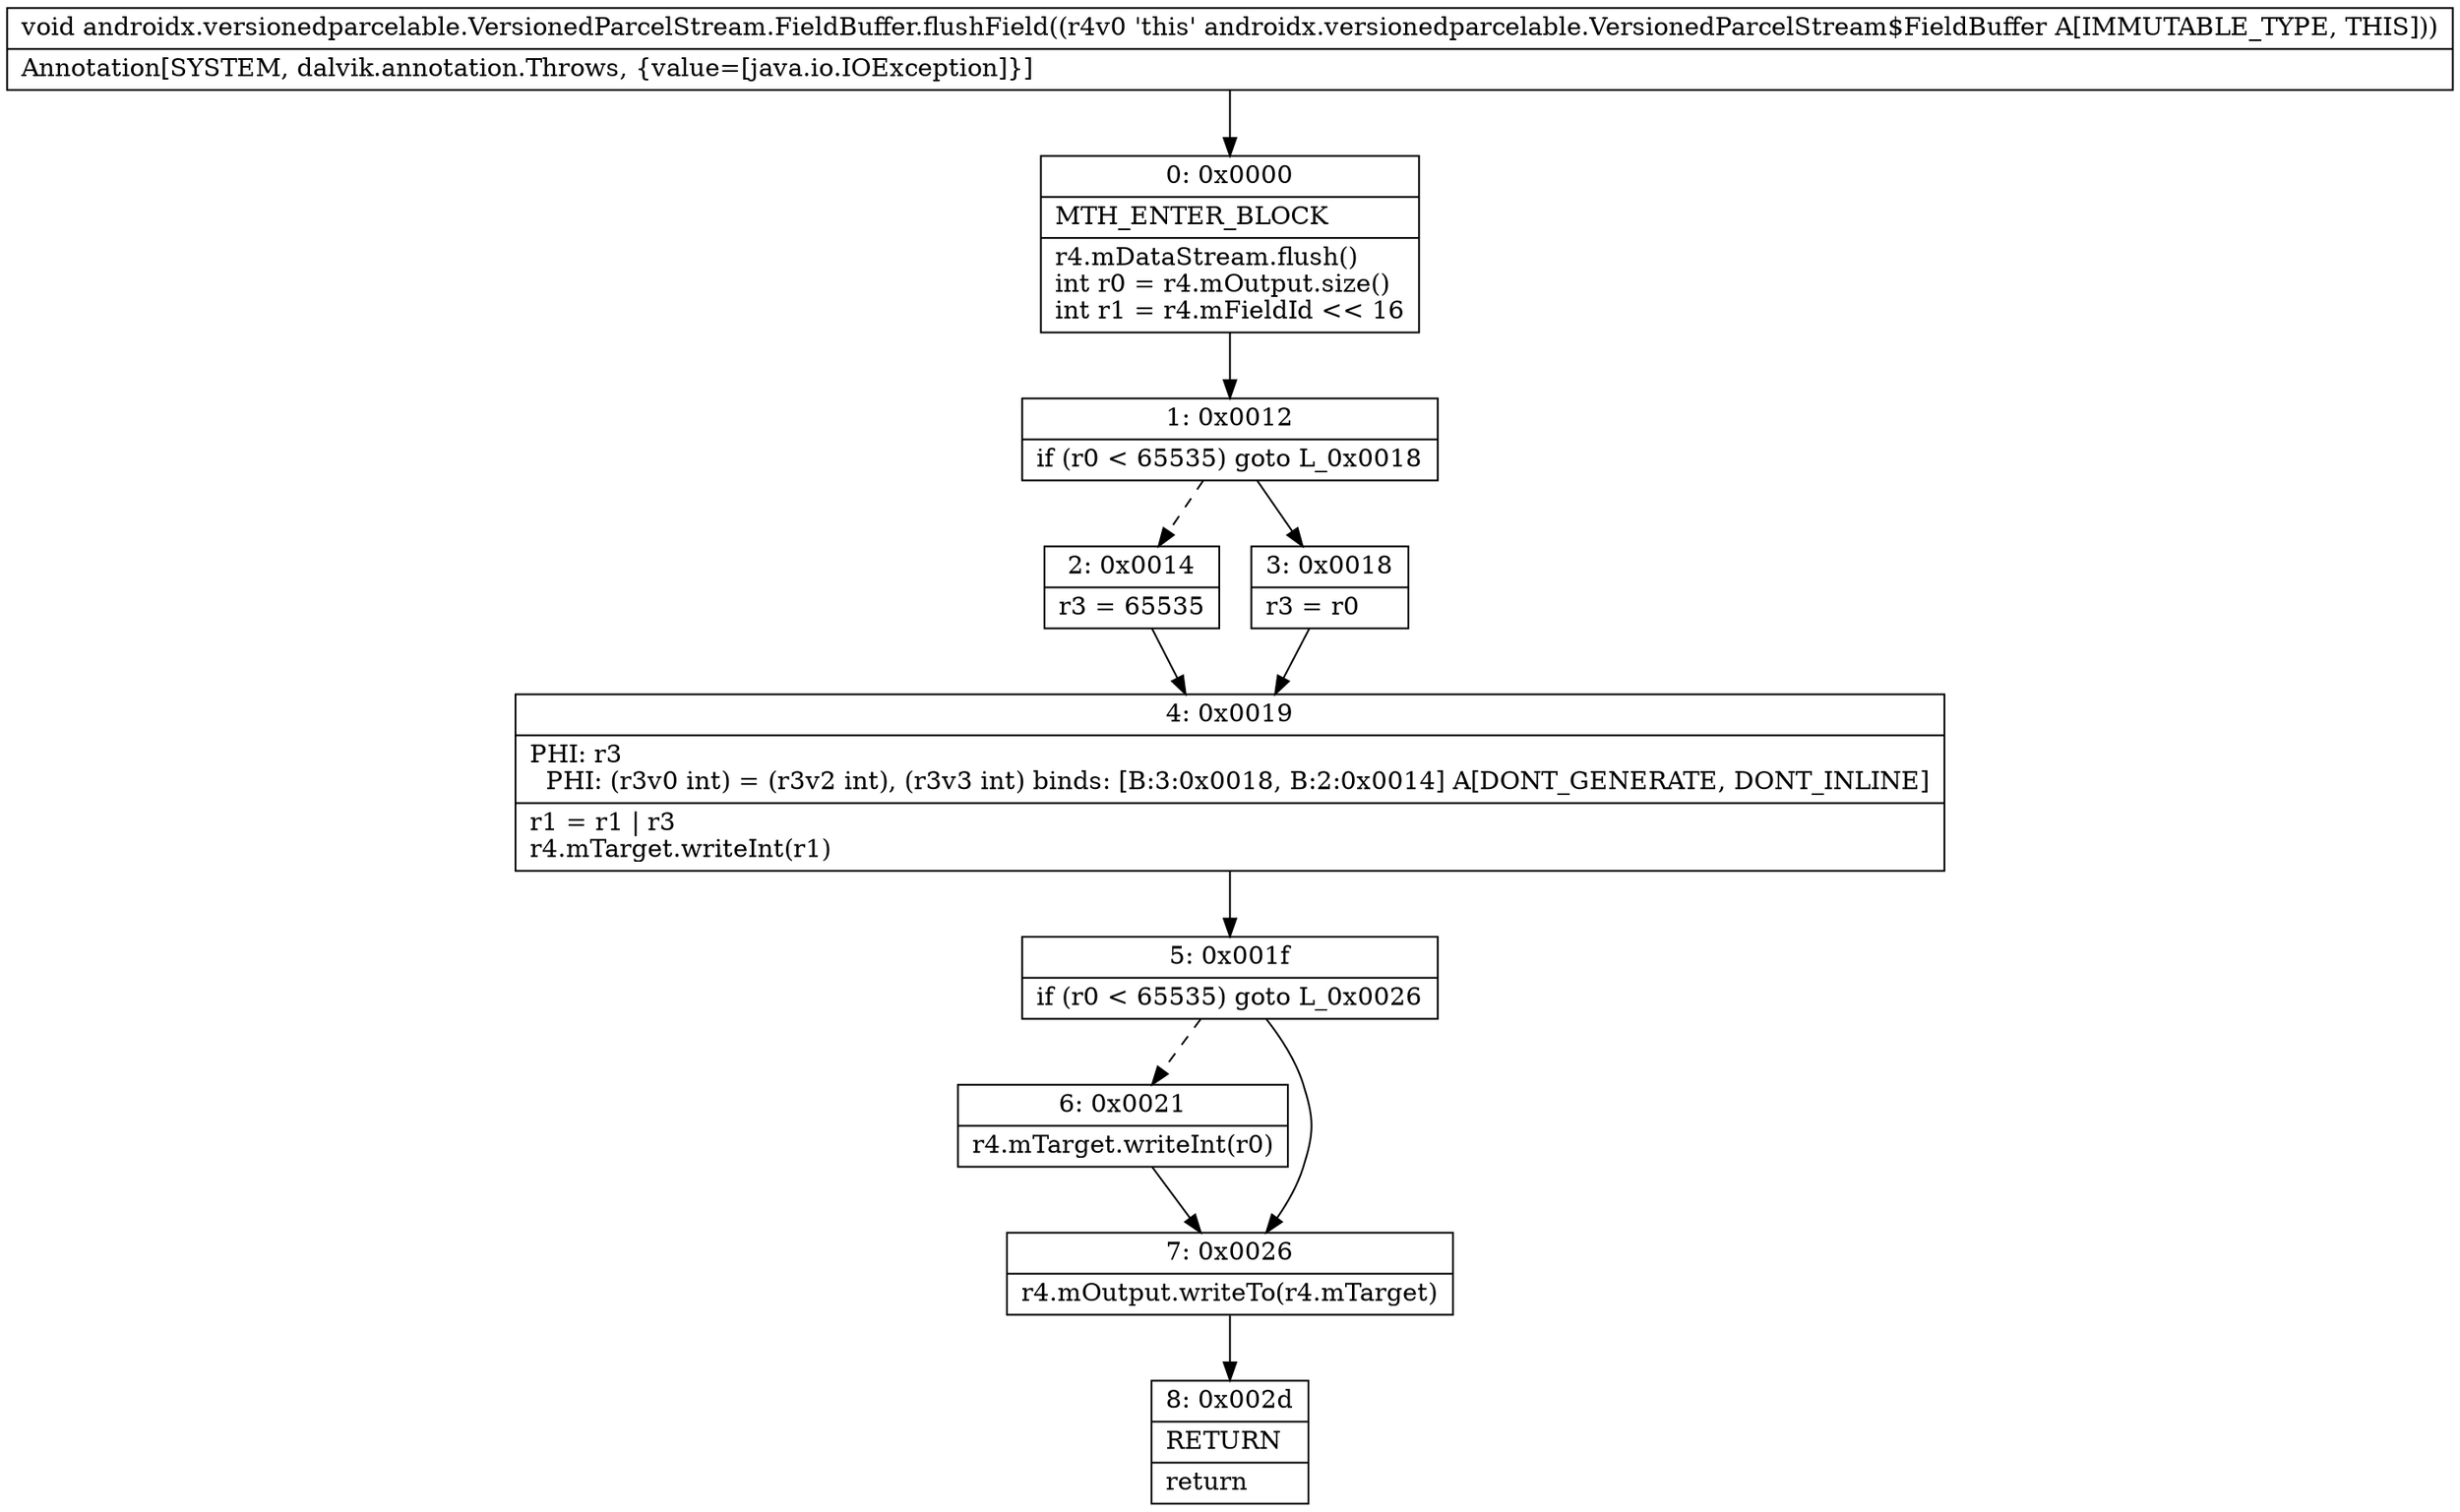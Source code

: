 digraph "CFG forandroidx.versionedparcelable.VersionedParcelStream.FieldBuffer.flushField()V" {
Node_0 [shape=record,label="{0\:\ 0x0000|MTH_ENTER_BLOCK\l|r4.mDataStream.flush()\lint r0 = r4.mOutput.size()\lint r1 = r4.mFieldId \<\< 16\l}"];
Node_1 [shape=record,label="{1\:\ 0x0012|if (r0 \< 65535) goto L_0x0018\l}"];
Node_2 [shape=record,label="{2\:\ 0x0014|r3 = 65535\l}"];
Node_3 [shape=record,label="{3\:\ 0x0018|r3 = r0\l}"];
Node_4 [shape=record,label="{4\:\ 0x0019|PHI: r3 \l  PHI: (r3v0 int) = (r3v2 int), (r3v3 int) binds: [B:3:0x0018, B:2:0x0014] A[DONT_GENERATE, DONT_INLINE]\l|r1 = r1 \| r3\lr4.mTarget.writeInt(r1)\l}"];
Node_5 [shape=record,label="{5\:\ 0x001f|if (r0 \< 65535) goto L_0x0026\l}"];
Node_6 [shape=record,label="{6\:\ 0x0021|r4.mTarget.writeInt(r0)\l}"];
Node_7 [shape=record,label="{7\:\ 0x0026|r4.mOutput.writeTo(r4.mTarget)\l}"];
Node_8 [shape=record,label="{8\:\ 0x002d|RETURN\l|return\l}"];
MethodNode[shape=record,label="{void androidx.versionedparcelable.VersionedParcelStream.FieldBuffer.flushField((r4v0 'this' androidx.versionedparcelable.VersionedParcelStream$FieldBuffer A[IMMUTABLE_TYPE, THIS]))  | Annotation[SYSTEM, dalvik.annotation.Throws, \{value=[java.io.IOException]\}]\l}"];
MethodNode -> Node_0;
Node_0 -> Node_1;
Node_1 -> Node_2[style=dashed];
Node_1 -> Node_3;
Node_2 -> Node_4;
Node_3 -> Node_4;
Node_4 -> Node_5;
Node_5 -> Node_6[style=dashed];
Node_5 -> Node_7;
Node_6 -> Node_7;
Node_7 -> Node_8;
}

